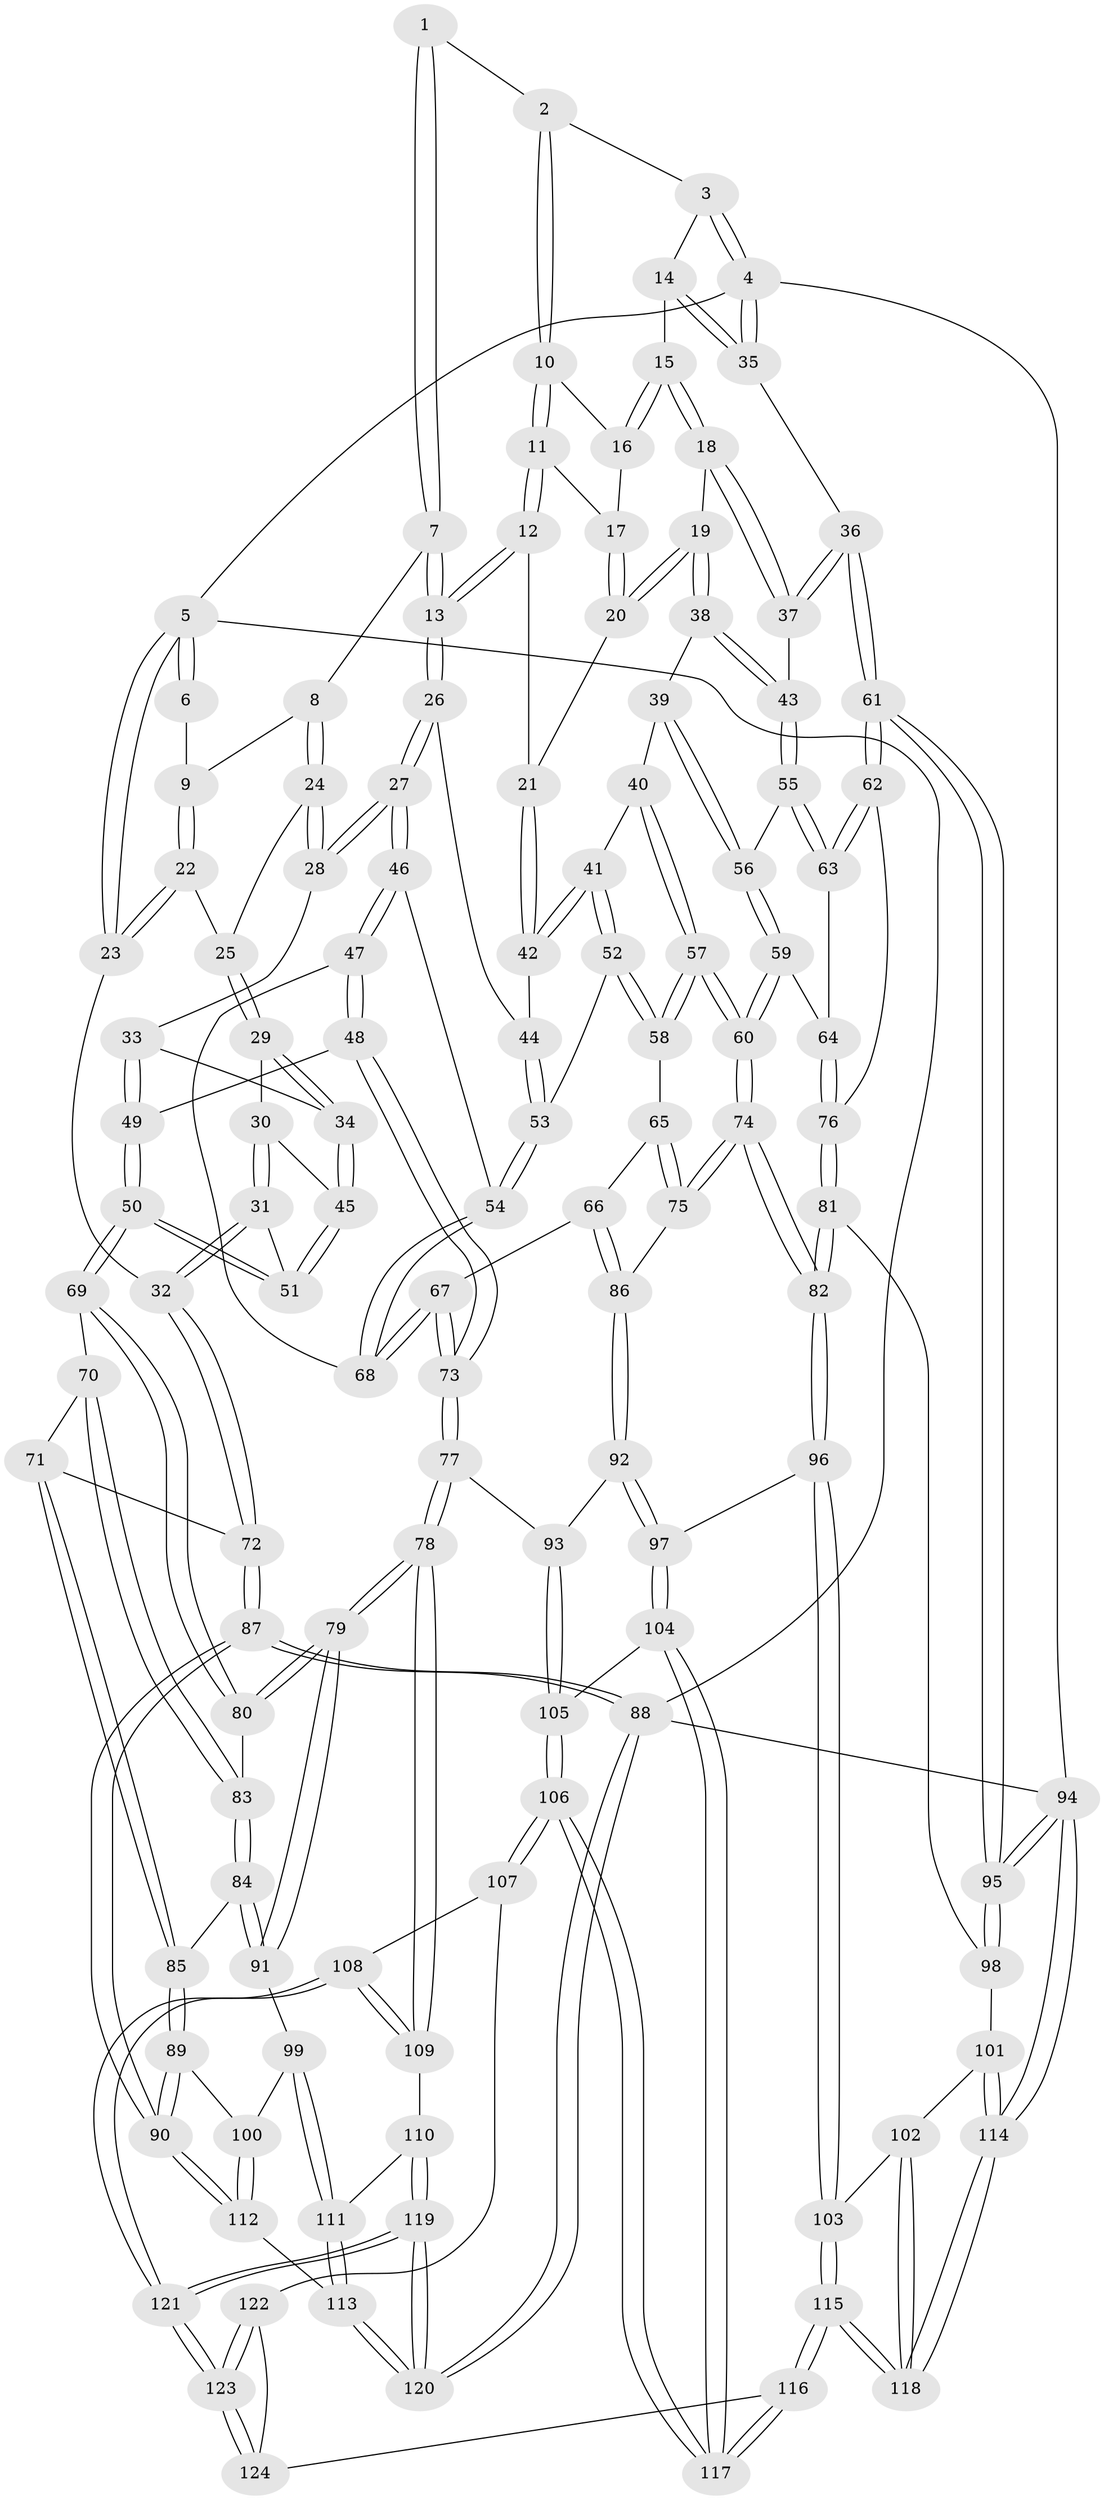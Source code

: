 // Generated by graph-tools (version 1.1) at 2025/51/03/09/25 03:51:02]
// undirected, 124 vertices, 307 edges
graph export_dot {
graph [start="1"]
  node [color=gray90,style=filled];
  1 [pos="+0.578318104751094+0"];
  2 [pos="+0.7186815663564787+0"];
  3 [pos="+0.9464362587329617+0"];
  4 [pos="+1+0"];
  5 [pos="+0+0"];
  6 [pos="+0.2347514837764121+0"];
  7 [pos="+0.47017535528384624+0.1030945000360356"];
  8 [pos="+0.23830101009708757+0.07683938842216903"];
  9 [pos="+0.2366454276644955+0.0713179944291518"];
  10 [pos="+0.7360921706975363+0"];
  11 [pos="+0.6169423399864281+0.14907958871125646"];
  12 [pos="+0.5255893380367249+0.20304881641375602"];
  13 [pos="+0.5214786548339904+0.20353018933524356"];
  14 [pos="+0.9389721090359906+0.16107649818217779"];
  15 [pos="+0.8651220239245516+0.1707053635065498"];
  16 [pos="+0.7792438618165658+0.019122195644089277"];
  17 [pos="+0.687154872309291+0.17466008377518974"];
  18 [pos="+0.856030056006347+0.18551500823179345"];
  19 [pos="+0.807299375401599+0.2236090003855241"];
  20 [pos="+0.7377778190457132+0.21488567791041668"];
  21 [pos="+0.6463297660967053+0.26665215189901087"];
  22 [pos="+0+0.04250140785962533"];
  23 [pos="+0+0"];
  24 [pos="+0.2316140027774484+0.10594272373264528"];
  25 [pos="+0.15051827940343315+0.17494854160172368"];
  26 [pos="+0.4839240853516552+0.26885869896547143"];
  27 [pos="+0.44348033191808506+0.29825607986578945"];
  28 [pos="+0.3113845757286534+0.26379309315751126"];
  29 [pos="+0.13595661573446632+0.1957769913053984"];
  30 [pos="+0.08594051334688944+0.25220773392741047"];
  31 [pos="+0+0.3501509613450957"];
  32 [pos="+0+0.3763721210863533"];
  33 [pos="+0.2795115808019744+0.30340472007849056"];
  34 [pos="+0.23311139895526156+0.32882931333641274"];
  35 [pos="+1+0.17532715346739472"];
  36 [pos="+1+0.4297915599514826"];
  37 [pos="+0.9229313969281049+0.3476099240320321"];
  38 [pos="+0.7765079457204809+0.31947402994348306"];
  39 [pos="+0.774863554420442+0.3217386276878576"];
  40 [pos="+0.7148843830392745+0.3449021617765021"];
  41 [pos="+0.6809967321774465+0.34249384846504444"];
  42 [pos="+0.67619915475056+0.3378957421899917"];
  43 [pos="+0.8904239116170846+0.3689347663378025"];
  44 [pos="+0.5628247027871719+0.34350885806941117"];
  45 [pos="+0.21836392222196988+0.3405626489890973"];
  46 [pos="+0.4349593878012206+0.3677293166061962"];
  47 [pos="+0.3894160916506317+0.47311833627723676"];
  48 [pos="+0.3721032251305133+0.4986558910704011"];
  49 [pos="+0.33019240301448205+0.5010773422611857"];
  50 [pos="+0.24857636525502522+0.5267615887611337"];
  51 [pos="+0.18601462517122272+0.40991974505833256"];
  52 [pos="+0.6229786735300322+0.44658695517725616"];
  53 [pos="+0.598518950550714+0.444467171325983"];
  54 [pos="+0.5768253475515726+0.45573314348007093"];
  55 [pos="+0.8693213962819882+0.41319157043023874"];
  56 [pos="+0.8126652208208095+0.44280698597435375"];
  57 [pos="+0.736774083353239+0.5130483641872826"];
  58 [pos="+0.7044810363354244+0.5126197716626296"];
  59 [pos="+0.7813148904551983+0.5168529484025891"];
  60 [pos="+0.7664505982203469+0.5216481156684617"];
  61 [pos="+1+0.4785503299668745"];
  62 [pos="+1+0.4944470153474055"];
  63 [pos="+0.9892731045544707+0.5007763738583826"];
  64 [pos="+0.8548222741694564+0.5428106501675876"];
  65 [pos="+0.6670733722420247+0.549017883867147"];
  66 [pos="+0.5849969759033335+0.5997229268220495"];
  67 [pos="+0.5238464162939848+0.5975851949246217"];
  68 [pos="+0.5688382004088243+0.46584392963531596"];
  69 [pos="+0.2457865745227576+0.5305189346054674"];
  70 [pos="+0.026103142850932976+0.4887706210853279"];
  71 [pos="+0+0.41582732295288316"];
  72 [pos="+0+0.38474594084765296"];
  73 [pos="+0.4772447316200273+0.6201367374867003"];
  74 [pos="+0.7503296942059773+0.7003889176392217"];
  75 [pos="+0.6838107945675331+0.6723394339147394"];
  76 [pos="+0.8897462334907115+0.6603547661919704"];
  77 [pos="+0.46451583502311894+0.6895810006476605"];
  78 [pos="+0.35402214799373494+0.7978528373384292"];
  79 [pos="+0.2919283376851168+0.7336219493270241"];
  80 [pos="+0.24453987779300682+0.534022215125414"];
  81 [pos="+0.885486172309389+0.6914137430279887"];
  82 [pos="+0.7823200049302954+0.761835405079547"];
  83 [pos="+0.13462689405367803+0.6193211151800054"];
  84 [pos="+0.11458817034317555+0.6490387676843803"];
  85 [pos="+0.10156642259186904+0.654947952499902"];
  86 [pos="+0.6472968778352655+0.6671864426370437"];
  87 [pos="+0+0.7850257921250932"];
  88 [pos="+0+1"];
  89 [pos="+0.07329829653408473+0.6828550114472492"];
  90 [pos="+0+0.7843478849637608"];
  91 [pos="+0.1962211194012879+0.7245928385343837"];
  92 [pos="+0.5948850596906915+0.7310272849148849"];
  93 [pos="+0.5416199150839759+0.7338915378403721"];
  94 [pos="+1+1"];
  95 [pos="+1+0.6722332793971039"];
  96 [pos="+0.7812902627025552+0.7670929758015015"];
  97 [pos="+0.7031698436208085+0.8033681041218912"];
  98 [pos="+0.9900934786384272+0.7228478250786621"];
  99 [pos="+0.137879925319686+0.781190654071763"];
  100 [pos="+0.12080146545695364+0.7827421241168822"];
  101 [pos="+0.9502894788819426+0.8076487311768674"];
  102 [pos="+0.839347223190825+0.8335897541049131"];
  103 [pos="+0.8192059007836496+0.8236057484841905"];
  104 [pos="+0.6802107449891818+0.8287243416888844"];
  105 [pos="+0.568143710662424+0.8170347439341166"];
  106 [pos="+0.506848602309291+0.9171609470735613"];
  107 [pos="+0.40192174945563564+0.8606756787839746"];
  108 [pos="+0.39263445369589534+0.8537796786454759"];
  109 [pos="+0.3538193138232613+0.8003035625305469"];
  110 [pos="+0.284406744044092+0.8484453697960938"];
  111 [pos="+0.22623685191279835+0.857882779158347"];
  112 [pos="+0.10858749872884478+0.7967026387598283"];
  113 [pos="+0.10372385536957165+0.9313273855480455"];
  114 [pos="+1+1"];
  115 [pos="+0.683637251015759+1"];
  116 [pos="+0.6556410380694702+1"];
  117 [pos="+0.6081338969454035+1"];
  118 [pos="+1+1"];
  119 [pos="+0.1843999546981203+1"];
  120 [pos="+0+1"];
  121 [pos="+0.23617057307876285+1"];
  122 [pos="+0.4062945137672483+0.9736882277735508"];
  123 [pos="+0.2565588194994414+1"];
  124 [pos="+0.5412529373121+1"];
  1 -- 2;
  1 -- 7;
  1 -- 7;
  2 -- 3;
  2 -- 10;
  2 -- 10;
  3 -- 4;
  3 -- 4;
  3 -- 14;
  4 -- 5;
  4 -- 35;
  4 -- 35;
  4 -- 94;
  5 -- 6;
  5 -- 6;
  5 -- 23;
  5 -- 23;
  5 -- 88;
  6 -- 9;
  7 -- 8;
  7 -- 13;
  7 -- 13;
  8 -- 9;
  8 -- 24;
  8 -- 24;
  9 -- 22;
  9 -- 22;
  10 -- 11;
  10 -- 11;
  10 -- 16;
  11 -- 12;
  11 -- 12;
  11 -- 17;
  12 -- 13;
  12 -- 13;
  12 -- 21;
  13 -- 26;
  13 -- 26;
  14 -- 15;
  14 -- 35;
  14 -- 35;
  15 -- 16;
  15 -- 16;
  15 -- 18;
  15 -- 18;
  16 -- 17;
  17 -- 20;
  17 -- 20;
  18 -- 19;
  18 -- 37;
  18 -- 37;
  19 -- 20;
  19 -- 20;
  19 -- 38;
  19 -- 38;
  20 -- 21;
  21 -- 42;
  21 -- 42;
  22 -- 23;
  22 -- 23;
  22 -- 25;
  23 -- 32;
  24 -- 25;
  24 -- 28;
  24 -- 28;
  25 -- 29;
  25 -- 29;
  26 -- 27;
  26 -- 27;
  26 -- 44;
  27 -- 28;
  27 -- 28;
  27 -- 46;
  27 -- 46;
  28 -- 33;
  29 -- 30;
  29 -- 34;
  29 -- 34;
  30 -- 31;
  30 -- 31;
  30 -- 45;
  31 -- 32;
  31 -- 32;
  31 -- 51;
  32 -- 72;
  32 -- 72;
  33 -- 34;
  33 -- 49;
  33 -- 49;
  34 -- 45;
  34 -- 45;
  35 -- 36;
  36 -- 37;
  36 -- 37;
  36 -- 61;
  36 -- 61;
  37 -- 43;
  38 -- 39;
  38 -- 43;
  38 -- 43;
  39 -- 40;
  39 -- 56;
  39 -- 56;
  40 -- 41;
  40 -- 57;
  40 -- 57;
  41 -- 42;
  41 -- 42;
  41 -- 52;
  41 -- 52;
  42 -- 44;
  43 -- 55;
  43 -- 55;
  44 -- 53;
  44 -- 53;
  45 -- 51;
  45 -- 51;
  46 -- 47;
  46 -- 47;
  46 -- 54;
  47 -- 48;
  47 -- 48;
  47 -- 68;
  48 -- 49;
  48 -- 73;
  48 -- 73;
  49 -- 50;
  49 -- 50;
  50 -- 51;
  50 -- 51;
  50 -- 69;
  50 -- 69;
  52 -- 53;
  52 -- 58;
  52 -- 58;
  53 -- 54;
  53 -- 54;
  54 -- 68;
  54 -- 68;
  55 -- 56;
  55 -- 63;
  55 -- 63;
  56 -- 59;
  56 -- 59;
  57 -- 58;
  57 -- 58;
  57 -- 60;
  57 -- 60;
  58 -- 65;
  59 -- 60;
  59 -- 60;
  59 -- 64;
  60 -- 74;
  60 -- 74;
  61 -- 62;
  61 -- 62;
  61 -- 95;
  61 -- 95;
  62 -- 63;
  62 -- 63;
  62 -- 76;
  63 -- 64;
  64 -- 76;
  64 -- 76;
  65 -- 66;
  65 -- 75;
  65 -- 75;
  66 -- 67;
  66 -- 86;
  66 -- 86;
  67 -- 68;
  67 -- 68;
  67 -- 73;
  67 -- 73;
  69 -- 70;
  69 -- 80;
  69 -- 80;
  70 -- 71;
  70 -- 83;
  70 -- 83;
  71 -- 72;
  71 -- 85;
  71 -- 85;
  72 -- 87;
  72 -- 87;
  73 -- 77;
  73 -- 77;
  74 -- 75;
  74 -- 75;
  74 -- 82;
  74 -- 82;
  75 -- 86;
  76 -- 81;
  76 -- 81;
  77 -- 78;
  77 -- 78;
  77 -- 93;
  78 -- 79;
  78 -- 79;
  78 -- 109;
  78 -- 109;
  79 -- 80;
  79 -- 80;
  79 -- 91;
  79 -- 91;
  80 -- 83;
  81 -- 82;
  81 -- 82;
  81 -- 98;
  82 -- 96;
  82 -- 96;
  83 -- 84;
  83 -- 84;
  84 -- 85;
  84 -- 91;
  84 -- 91;
  85 -- 89;
  85 -- 89;
  86 -- 92;
  86 -- 92;
  87 -- 88;
  87 -- 88;
  87 -- 90;
  87 -- 90;
  88 -- 120;
  88 -- 120;
  88 -- 94;
  89 -- 90;
  89 -- 90;
  89 -- 100;
  90 -- 112;
  90 -- 112;
  91 -- 99;
  92 -- 93;
  92 -- 97;
  92 -- 97;
  93 -- 105;
  93 -- 105;
  94 -- 95;
  94 -- 95;
  94 -- 114;
  94 -- 114;
  95 -- 98;
  95 -- 98;
  96 -- 97;
  96 -- 103;
  96 -- 103;
  97 -- 104;
  97 -- 104;
  98 -- 101;
  99 -- 100;
  99 -- 111;
  99 -- 111;
  100 -- 112;
  100 -- 112;
  101 -- 102;
  101 -- 114;
  101 -- 114;
  102 -- 103;
  102 -- 118;
  102 -- 118;
  103 -- 115;
  103 -- 115;
  104 -- 105;
  104 -- 117;
  104 -- 117;
  105 -- 106;
  105 -- 106;
  106 -- 107;
  106 -- 107;
  106 -- 117;
  106 -- 117;
  107 -- 108;
  107 -- 122;
  108 -- 109;
  108 -- 109;
  108 -- 121;
  108 -- 121;
  109 -- 110;
  110 -- 111;
  110 -- 119;
  110 -- 119;
  111 -- 113;
  111 -- 113;
  112 -- 113;
  113 -- 120;
  113 -- 120;
  114 -- 118;
  114 -- 118;
  115 -- 116;
  115 -- 116;
  115 -- 118;
  115 -- 118;
  116 -- 117;
  116 -- 117;
  116 -- 124;
  119 -- 120;
  119 -- 120;
  119 -- 121;
  119 -- 121;
  121 -- 123;
  121 -- 123;
  122 -- 123;
  122 -- 123;
  122 -- 124;
  123 -- 124;
  123 -- 124;
}
